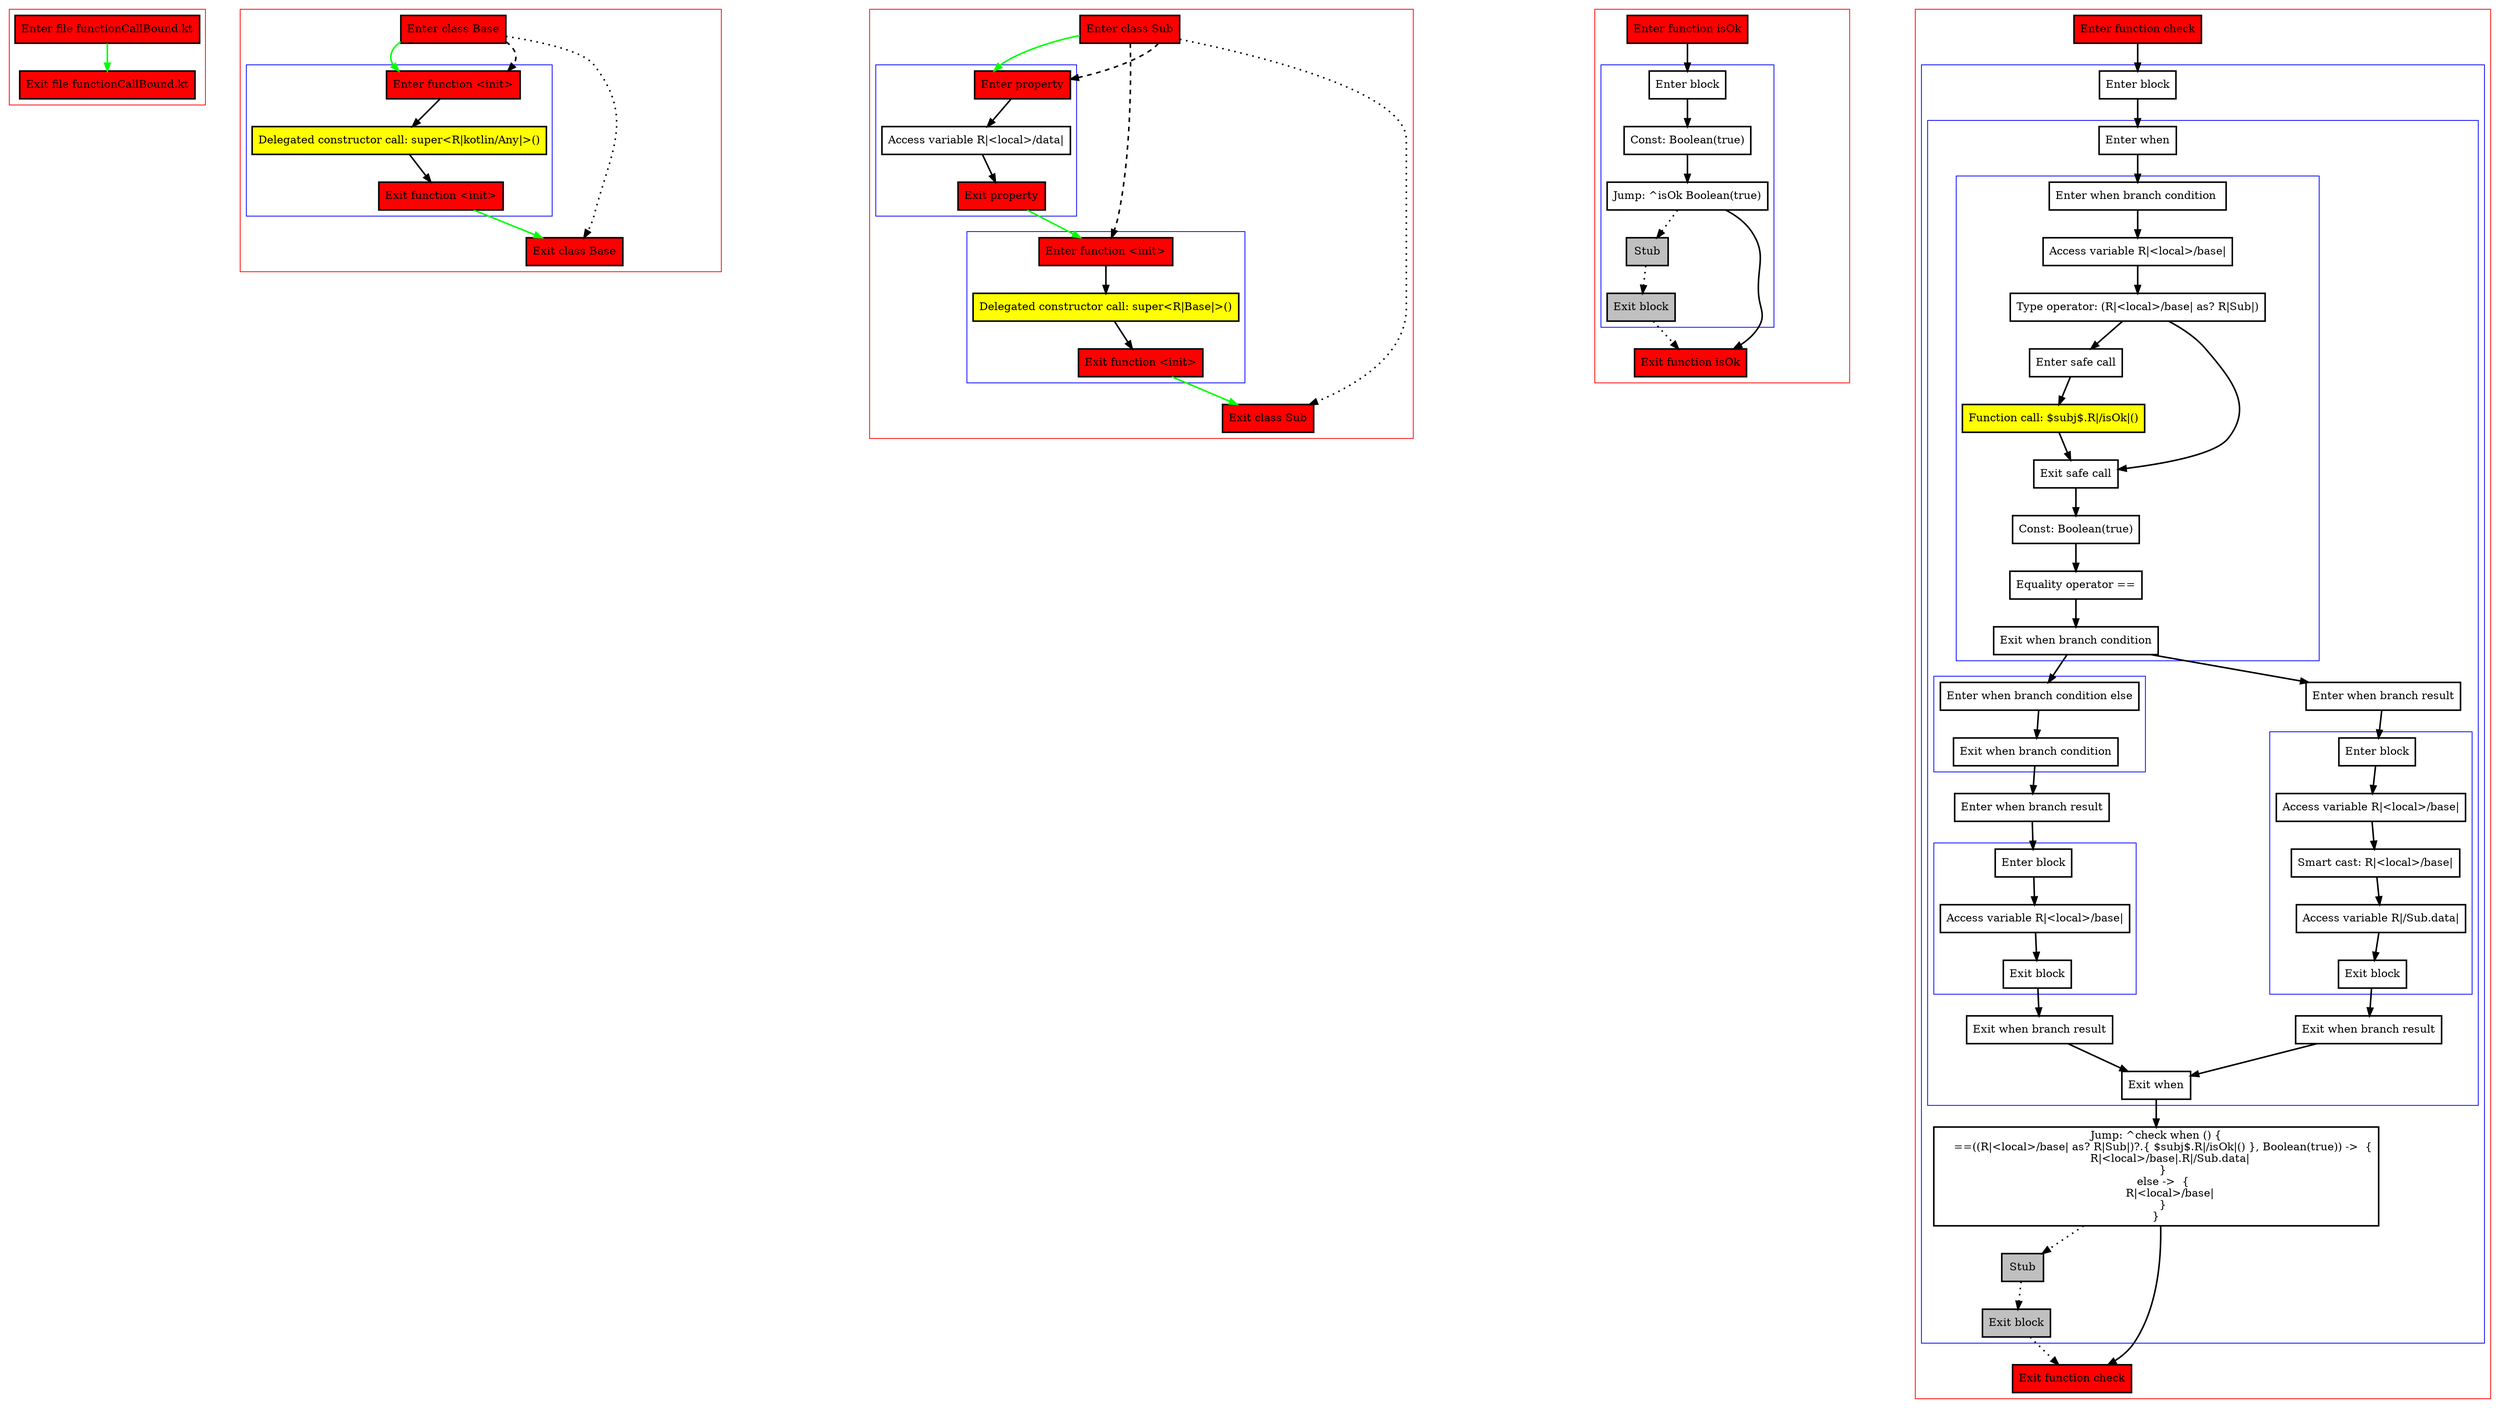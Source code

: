 digraph functionCallBound_kt {
    graph [nodesep=3]
    node [shape=box penwidth=2]
    edge [penwidth=2]

    subgraph cluster_0 {
        color=red
        0 [label="Enter file functionCallBound.kt" style="filled" fillcolor=red];
        1 [label="Exit file functionCallBound.kt" style="filled" fillcolor=red];
    }
    0 -> {1} [color=green];

    subgraph cluster_1 {
        color=red
        2 [label="Enter class Base" style="filled" fillcolor=red];
        subgraph cluster_2 {
            color=blue
            3 [label="Enter function <init>" style="filled" fillcolor=red];
            4 [label="Delegated constructor call: super<R|kotlin/Any|>()" style="filled" fillcolor=yellow];
            5 [label="Exit function <init>" style="filled" fillcolor=red];
        }
        6 [label="Exit class Base" style="filled" fillcolor=red];
    }
    2 -> {3} [color=green];
    2 -> {6} [style=dotted];
    2 -> {3} [style=dashed];
    3 -> {4};
    4 -> {5};
    5 -> {6} [color=green];

    subgraph cluster_3 {
        color=red
        7 [label="Enter class Sub" style="filled" fillcolor=red];
        subgraph cluster_4 {
            color=blue
            8 [label="Enter property" style="filled" fillcolor=red];
            9 [label="Access variable R|<local>/data|"];
            10 [label="Exit property" style="filled" fillcolor=red];
        }
        subgraph cluster_5 {
            color=blue
            11 [label="Enter function <init>" style="filled" fillcolor=red];
            12 [label="Delegated constructor call: super<R|Base|>()" style="filled" fillcolor=yellow];
            13 [label="Exit function <init>" style="filled" fillcolor=red];
        }
        14 [label="Exit class Sub" style="filled" fillcolor=red];
    }
    7 -> {8} [color=green];
    7 -> {14} [style=dotted];
    7 -> {8 11} [style=dashed];
    8 -> {9};
    9 -> {10};
    10 -> {11} [color=green];
    11 -> {12};
    12 -> {13};
    13 -> {14} [color=green];

    subgraph cluster_6 {
        color=red
        15 [label="Enter function isOk" style="filled" fillcolor=red];
        subgraph cluster_7 {
            color=blue
            16 [label="Enter block"];
            17 [label="Const: Boolean(true)"];
            18 [label="Jump: ^isOk Boolean(true)"];
            19 [label="Stub" style="filled" fillcolor=gray];
            20 [label="Exit block" style="filled" fillcolor=gray];
        }
        21 [label="Exit function isOk" style="filled" fillcolor=red];
    }
    15 -> {16};
    16 -> {17};
    17 -> {18};
    18 -> {21};
    18 -> {19} [style=dotted];
    19 -> {20} [style=dotted];
    20 -> {21} [style=dotted];

    subgraph cluster_8 {
        color=red
        22 [label="Enter function check" style="filled" fillcolor=red];
        subgraph cluster_9 {
            color=blue
            23 [label="Enter block"];
            subgraph cluster_10 {
                color=blue
                24 [label="Enter when"];
                subgraph cluster_11 {
                    color=blue
                    25 [label="Enter when branch condition "];
                    26 [label="Access variable R|<local>/base|"];
                    27 [label="Type operator: (R|<local>/base| as? R|Sub|)"];
                    28 [label="Enter safe call"];
                    29 [label="Function call: $subj$.R|/isOk|()" style="filled" fillcolor=yellow];
                    30 [label="Exit safe call"];
                    31 [label="Const: Boolean(true)"];
                    32 [label="Equality operator =="];
                    33 [label="Exit when branch condition"];
                }
                subgraph cluster_12 {
                    color=blue
                    34 [label="Enter when branch condition else"];
                    35 [label="Exit when branch condition"];
                }
                36 [label="Enter when branch result"];
                subgraph cluster_13 {
                    color=blue
                    37 [label="Enter block"];
                    38 [label="Access variable R|<local>/base|"];
                    39 [label="Exit block"];
                }
                40 [label="Exit when branch result"];
                41 [label="Enter when branch result"];
                subgraph cluster_14 {
                    color=blue
                    42 [label="Enter block"];
                    43 [label="Access variable R|<local>/base|"];
                    44 [label="Smart cast: R|<local>/base|"];
                    45 [label="Access variable R|/Sub.data|"];
                    46 [label="Exit block"];
                }
                47 [label="Exit when branch result"];
                48 [label="Exit when"];
            }
            49 [label="Jump: ^check when () {
    ==((R|<local>/base| as? R|Sub|)?.{ $subj$.R|/isOk|() }, Boolean(true)) ->  {
        R|<local>/base|.R|/Sub.data|
    }
    else ->  {
        R|<local>/base|
    }
}
"];
            50 [label="Stub" style="filled" fillcolor=gray];
            51 [label="Exit block" style="filled" fillcolor=gray];
        }
        52 [label="Exit function check" style="filled" fillcolor=red];
    }
    22 -> {23};
    23 -> {24};
    24 -> {25};
    25 -> {26};
    26 -> {27};
    27 -> {28 30};
    28 -> {29};
    29 -> {30};
    30 -> {31};
    31 -> {32};
    32 -> {33};
    33 -> {34 41};
    34 -> {35};
    35 -> {36};
    36 -> {37};
    37 -> {38};
    38 -> {39};
    39 -> {40};
    40 -> {48};
    41 -> {42};
    42 -> {43};
    43 -> {44};
    44 -> {45};
    45 -> {46};
    46 -> {47};
    47 -> {48};
    48 -> {49};
    49 -> {52};
    49 -> {50} [style=dotted];
    50 -> {51} [style=dotted];
    51 -> {52} [style=dotted];

}
